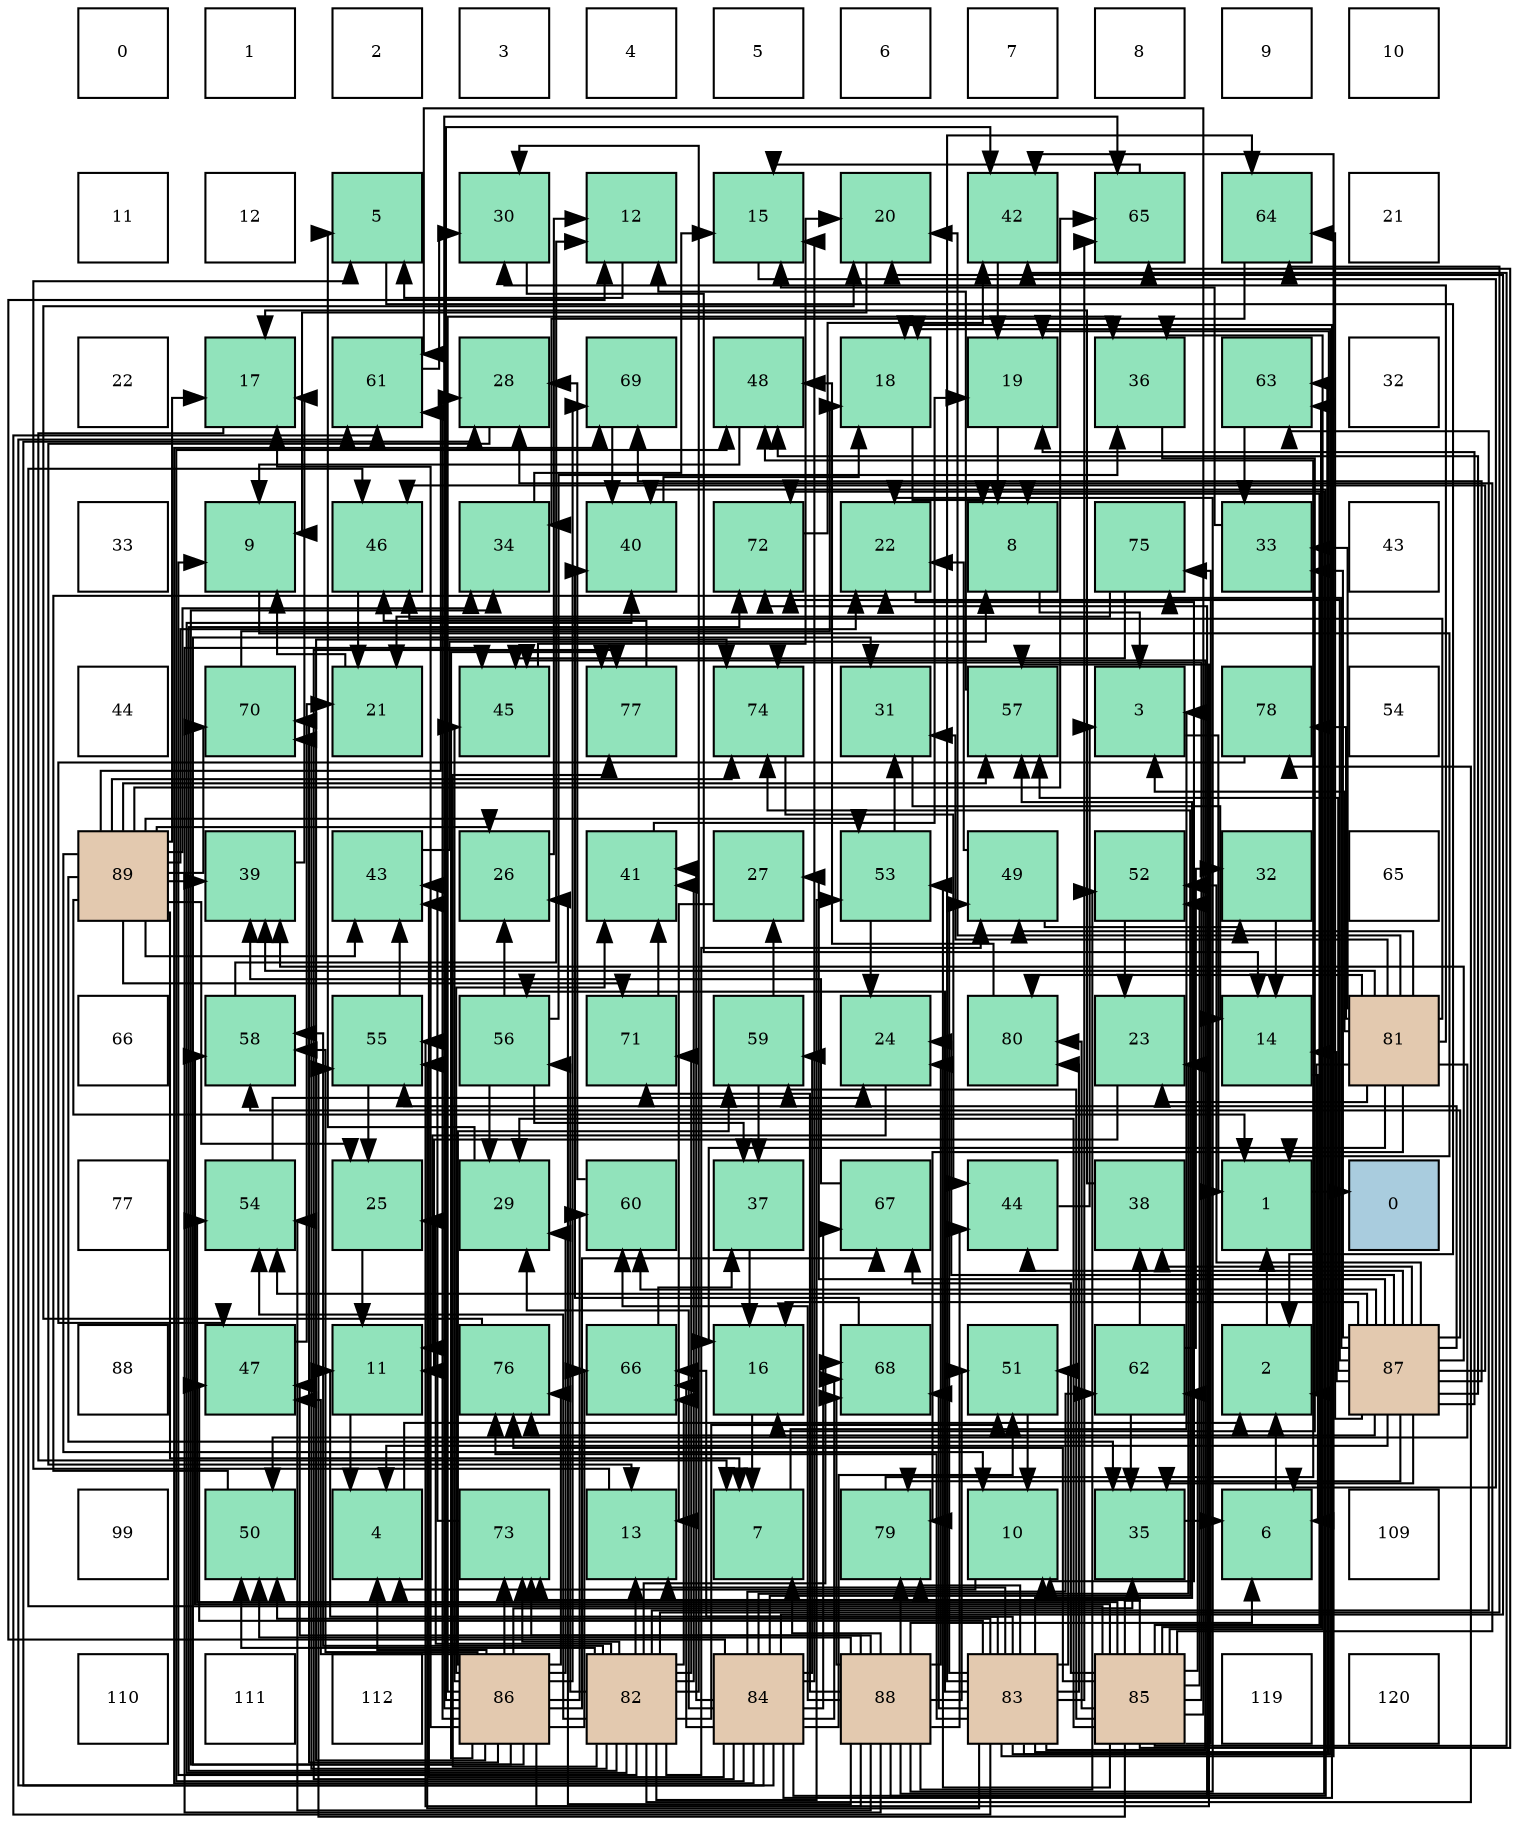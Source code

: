 digraph layout{
 rankdir=TB;
 splines=ortho;
 node [style=filled shape=square fixedsize=true width=0.6];
0[label="0", fontsize=8, fillcolor="#ffffff"];
1[label="1", fontsize=8, fillcolor="#ffffff"];
2[label="2", fontsize=8, fillcolor="#ffffff"];
3[label="3", fontsize=8, fillcolor="#ffffff"];
4[label="4", fontsize=8, fillcolor="#ffffff"];
5[label="5", fontsize=8, fillcolor="#ffffff"];
6[label="6", fontsize=8, fillcolor="#ffffff"];
7[label="7", fontsize=8, fillcolor="#ffffff"];
8[label="8", fontsize=8, fillcolor="#ffffff"];
9[label="9", fontsize=8, fillcolor="#ffffff"];
10[label="10", fontsize=8, fillcolor="#ffffff"];
11[label="11", fontsize=8, fillcolor="#ffffff"];
12[label="12", fontsize=8, fillcolor="#ffffff"];
13[label="5", fontsize=8, fillcolor="#91e3bb"];
14[label="30", fontsize=8, fillcolor="#91e3bb"];
15[label="12", fontsize=8, fillcolor="#91e3bb"];
16[label="15", fontsize=8, fillcolor="#91e3bb"];
17[label="20", fontsize=8, fillcolor="#91e3bb"];
18[label="42", fontsize=8, fillcolor="#91e3bb"];
19[label="65", fontsize=8, fillcolor="#91e3bb"];
20[label="64", fontsize=8, fillcolor="#91e3bb"];
21[label="21", fontsize=8, fillcolor="#ffffff"];
22[label="22", fontsize=8, fillcolor="#ffffff"];
23[label="17", fontsize=8, fillcolor="#91e3bb"];
24[label="61", fontsize=8, fillcolor="#91e3bb"];
25[label="28", fontsize=8, fillcolor="#91e3bb"];
26[label="69", fontsize=8, fillcolor="#91e3bb"];
27[label="48", fontsize=8, fillcolor="#91e3bb"];
28[label="18", fontsize=8, fillcolor="#91e3bb"];
29[label="19", fontsize=8, fillcolor="#91e3bb"];
30[label="36", fontsize=8, fillcolor="#91e3bb"];
31[label="63", fontsize=8, fillcolor="#91e3bb"];
32[label="32", fontsize=8, fillcolor="#ffffff"];
33[label="33", fontsize=8, fillcolor="#ffffff"];
34[label="9", fontsize=8, fillcolor="#91e3bb"];
35[label="46", fontsize=8, fillcolor="#91e3bb"];
36[label="34", fontsize=8, fillcolor="#91e3bb"];
37[label="40", fontsize=8, fillcolor="#91e3bb"];
38[label="72", fontsize=8, fillcolor="#91e3bb"];
39[label="22", fontsize=8, fillcolor="#91e3bb"];
40[label="8", fontsize=8, fillcolor="#91e3bb"];
41[label="75", fontsize=8, fillcolor="#91e3bb"];
42[label="33", fontsize=8, fillcolor="#91e3bb"];
43[label="43", fontsize=8, fillcolor="#ffffff"];
44[label="44", fontsize=8, fillcolor="#ffffff"];
45[label="70", fontsize=8, fillcolor="#91e3bb"];
46[label="21", fontsize=8, fillcolor="#91e3bb"];
47[label="45", fontsize=8, fillcolor="#91e3bb"];
48[label="77", fontsize=8, fillcolor="#91e3bb"];
49[label="74", fontsize=8, fillcolor="#91e3bb"];
50[label="31", fontsize=8, fillcolor="#91e3bb"];
51[label="57", fontsize=8, fillcolor="#91e3bb"];
52[label="3", fontsize=8, fillcolor="#91e3bb"];
53[label="78", fontsize=8, fillcolor="#91e3bb"];
54[label="54", fontsize=8, fillcolor="#ffffff"];
55[label="89", fontsize=8, fillcolor="#e3c9af"];
56[label="39", fontsize=8, fillcolor="#91e3bb"];
57[label="43", fontsize=8, fillcolor="#91e3bb"];
58[label="26", fontsize=8, fillcolor="#91e3bb"];
59[label="41", fontsize=8, fillcolor="#91e3bb"];
60[label="27", fontsize=8, fillcolor="#91e3bb"];
61[label="53", fontsize=8, fillcolor="#91e3bb"];
62[label="49", fontsize=8, fillcolor="#91e3bb"];
63[label="52", fontsize=8, fillcolor="#91e3bb"];
64[label="32", fontsize=8, fillcolor="#91e3bb"];
65[label="65", fontsize=8, fillcolor="#ffffff"];
66[label="66", fontsize=8, fillcolor="#ffffff"];
67[label="58", fontsize=8, fillcolor="#91e3bb"];
68[label="55", fontsize=8, fillcolor="#91e3bb"];
69[label="56", fontsize=8, fillcolor="#91e3bb"];
70[label="71", fontsize=8, fillcolor="#91e3bb"];
71[label="59", fontsize=8, fillcolor="#91e3bb"];
72[label="24", fontsize=8, fillcolor="#91e3bb"];
73[label="80", fontsize=8, fillcolor="#91e3bb"];
74[label="23", fontsize=8, fillcolor="#91e3bb"];
75[label="14", fontsize=8, fillcolor="#91e3bb"];
76[label="81", fontsize=8, fillcolor="#e3c9af"];
77[label="77", fontsize=8, fillcolor="#ffffff"];
78[label="54", fontsize=8, fillcolor="#91e3bb"];
79[label="25", fontsize=8, fillcolor="#91e3bb"];
80[label="29", fontsize=8, fillcolor="#91e3bb"];
81[label="60", fontsize=8, fillcolor="#91e3bb"];
82[label="37", fontsize=8, fillcolor="#91e3bb"];
83[label="67", fontsize=8, fillcolor="#91e3bb"];
84[label="44", fontsize=8, fillcolor="#91e3bb"];
85[label="38", fontsize=8, fillcolor="#91e3bb"];
86[label="1", fontsize=8, fillcolor="#91e3bb"];
87[label="0", fontsize=8, fillcolor="#a9ccde"];
88[label="88", fontsize=8, fillcolor="#ffffff"];
89[label="47", fontsize=8, fillcolor="#91e3bb"];
90[label="11", fontsize=8, fillcolor="#91e3bb"];
91[label="76", fontsize=8, fillcolor="#91e3bb"];
92[label="66", fontsize=8, fillcolor="#91e3bb"];
93[label="16", fontsize=8, fillcolor="#91e3bb"];
94[label="68", fontsize=8, fillcolor="#91e3bb"];
95[label="51", fontsize=8, fillcolor="#91e3bb"];
96[label="62", fontsize=8, fillcolor="#91e3bb"];
97[label="2", fontsize=8, fillcolor="#91e3bb"];
98[label="87", fontsize=8, fillcolor="#e3c9af"];
99[label="99", fontsize=8, fillcolor="#ffffff"];
100[label="50", fontsize=8, fillcolor="#91e3bb"];
101[label="4", fontsize=8, fillcolor="#91e3bb"];
102[label="73", fontsize=8, fillcolor="#91e3bb"];
103[label="13", fontsize=8, fillcolor="#91e3bb"];
104[label="7", fontsize=8, fillcolor="#91e3bb"];
105[label="79", fontsize=8, fillcolor="#91e3bb"];
106[label="10", fontsize=8, fillcolor="#91e3bb"];
107[label="35", fontsize=8, fillcolor="#91e3bb"];
108[label="6", fontsize=8, fillcolor="#91e3bb"];
109[label="109", fontsize=8, fillcolor="#ffffff"];
110[label="110", fontsize=8, fillcolor="#ffffff"];
111[label="111", fontsize=8, fillcolor="#ffffff"];
112[label="112", fontsize=8, fillcolor="#ffffff"];
113[label="86", fontsize=8, fillcolor="#e3c9af"];
114[label="82", fontsize=8, fillcolor="#e3c9af"];
115[label="84", fontsize=8, fillcolor="#e3c9af"];
116[label="88", fontsize=8, fillcolor="#e3c9af"];
117[label="83", fontsize=8, fillcolor="#e3c9af"];
118[label="85", fontsize=8, fillcolor="#e3c9af"];
119[label="119", fontsize=8, fillcolor="#ffffff"];
120[label="120", fontsize=8, fillcolor="#ffffff"];
edge [constraint=false, style=vis];86 -> 87;
97 -> 86;
52 -> 86;
101 -> 97;
13 -> 97;
108 -> 97;
104 -> 52;
40 -> 52;
34 -> 86;
106 -> 101;
90 -> 101;
15 -> 13;
103 -> 13;
75 -> 108;
16 -> 108;
93 -> 104;
23 -> 104;
28 -> 40;
29 -> 40;
17 -> 34;
46 -> 34;
39 -> 106;
74 -> 90;
72 -> 90;
79 -> 90;
58 -> 15;
60 -> 103;
25 -> 103;
80 -> 13;
14 -> 75;
50 -> 75;
64 -> 75;
42 -> 16;
36 -> 16;
107 -> 108;
30 -> 93;
82 -> 93;
85 -> 23;
56 -> 23;
37 -> 28;
59 -> 29;
18 -> 29;
57 -> 40;
84 -> 52;
47 -> 17;
35 -> 46;
89 -> 46;
27 -> 34;
62 -> 39;
62 -> 64;
100 -> 39;
95 -> 106;
63 -> 74;
61 -> 72;
61 -> 50;
78 -> 72;
68 -> 79;
68 -> 57;
69 -> 58;
69 -> 80;
69 -> 30;
69 -> 82;
51 -> 15;
67 -> 15;
71 -> 60;
71 -> 82;
81 -> 25;
24 -> 14;
96 -> 64;
96 -> 107;
96 -> 85;
31 -> 42;
20 -> 36;
19 -> 16;
92 -> 82;
83 -> 56;
94 -> 37;
26 -> 37;
45 -> 28;
70 -> 59;
38 -> 18;
102 -> 57;
49 -> 84;
41 -> 46;
41 -> 47;
91 -> 17;
48 -> 35;
53 -> 89;
105 -> 27;
73 -> 27;
76 -> 97;
76 -> 52;
76 -> 93;
76 -> 17;
76 -> 74;
76 -> 14;
76 -> 50;
76 -> 42;
76 -> 56;
76 -> 35;
76 -> 62;
76 -> 100;
76 -> 53;
76 -> 105;
76 -> 73;
114 -> 34;
114 -> 103;
114 -> 79;
114 -> 14;
114 -> 37;
114 -> 59;
114 -> 62;
114 -> 100;
114 -> 95;
114 -> 61;
114 -> 78;
114 -> 69;
114 -> 67;
114 -> 31;
114 -> 20;
114 -> 92;
114 -> 94;
114 -> 45;
114 -> 70;
114 -> 38;
114 -> 102;
114 -> 48;
114 -> 53;
117 -> 90;
117 -> 103;
117 -> 28;
117 -> 29;
117 -> 18;
117 -> 47;
117 -> 89;
117 -> 62;
117 -> 100;
117 -> 95;
117 -> 68;
117 -> 69;
117 -> 51;
117 -> 24;
117 -> 31;
117 -> 20;
117 -> 19;
117 -> 92;
117 -> 94;
117 -> 91;
117 -> 105;
117 -> 73;
115 -> 15;
115 -> 16;
115 -> 28;
115 -> 17;
115 -> 74;
115 -> 25;
115 -> 80;
115 -> 59;
115 -> 57;
115 -> 27;
115 -> 95;
115 -> 71;
115 -> 24;
115 -> 96;
115 -> 92;
115 -> 83;
115 -> 94;
115 -> 26;
115 -> 38;
115 -> 49;
115 -> 48;
118 -> 40;
118 -> 106;
118 -> 25;
118 -> 80;
118 -> 30;
118 -> 18;
118 -> 35;
118 -> 63;
118 -> 61;
118 -> 78;
118 -> 68;
118 -> 67;
118 -> 71;
118 -> 24;
118 -> 96;
118 -> 31;
118 -> 19;
118 -> 83;
118 -> 102;
118 -> 49;
118 -> 41;
118 -> 91;
118 -> 73;
113 -> 101;
113 -> 23;
113 -> 80;
113 -> 50;
113 -> 36;
113 -> 107;
113 -> 30;
113 -> 59;
113 -> 18;
113 -> 47;
113 -> 89;
113 -> 51;
113 -> 67;
113 -> 71;
113 -> 81;
113 -> 24;
113 -> 19;
113 -> 92;
113 -> 83;
113 -> 26;
113 -> 45;
113 -> 102;
113 -> 49;
113 -> 91;
113 -> 48;
98 -> 101;
98 -> 75;
98 -> 93;
98 -> 29;
98 -> 72;
98 -> 60;
98 -> 42;
98 -> 107;
98 -> 85;
98 -> 56;
98 -> 84;
98 -> 35;
98 -> 27;
98 -> 63;
98 -> 78;
98 -> 68;
98 -> 51;
98 -> 67;
98 -> 81;
98 -> 20;
98 -> 26;
98 -> 38;
98 -> 41;
98 -> 91;
98 -> 105;
116 -> 108;
116 -> 104;
116 -> 39;
116 -> 72;
116 -> 58;
116 -> 37;
116 -> 84;
116 -> 47;
116 -> 89;
116 -> 100;
116 -> 95;
116 -> 63;
116 -> 78;
116 -> 68;
116 -> 81;
116 -> 94;
116 -> 70;
116 -> 38;
116 -> 102;
116 -> 105;
55 -> 86;
55 -> 104;
55 -> 106;
55 -> 23;
55 -> 39;
55 -> 79;
55 -> 58;
55 -> 25;
55 -> 36;
55 -> 107;
55 -> 56;
55 -> 57;
55 -> 61;
55 -> 51;
55 -> 19;
55 -> 45;
55 -> 70;
55 -> 49;
edge [constraint=true, style=invis];
0 -> 11 -> 22 -> 33 -> 44 -> 55 -> 66 -> 77 -> 88 -> 99 -> 110;
1 -> 12 -> 23 -> 34 -> 45 -> 56 -> 67 -> 78 -> 89 -> 100 -> 111;
2 -> 13 -> 24 -> 35 -> 46 -> 57 -> 68 -> 79 -> 90 -> 101 -> 112;
3 -> 14 -> 25 -> 36 -> 47 -> 58 -> 69 -> 80 -> 91 -> 102 -> 113;
4 -> 15 -> 26 -> 37 -> 48 -> 59 -> 70 -> 81 -> 92 -> 103 -> 114;
5 -> 16 -> 27 -> 38 -> 49 -> 60 -> 71 -> 82 -> 93 -> 104 -> 115;
6 -> 17 -> 28 -> 39 -> 50 -> 61 -> 72 -> 83 -> 94 -> 105 -> 116;
7 -> 18 -> 29 -> 40 -> 51 -> 62 -> 73 -> 84 -> 95 -> 106 -> 117;
8 -> 19 -> 30 -> 41 -> 52 -> 63 -> 74 -> 85 -> 96 -> 107 -> 118;
9 -> 20 -> 31 -> 42 -> 53 -> 64 -> 75 -> 86 -> 97 -> 108 -> 119;
10 -> 21 -> 32 -> 43 -> 54 -> 65 -> 76 -> 87 -> 98 -> 109 -> 120;
rank = same {0 -> 1 -> 2 -> 3 -> 4 -> 5 -> 6 -> 7 -> 8 -> 9 -> 10};
rank = same {11 -> 12 -> 13 -> 14 -> 15 -> 16 -> 17 -> 18 -> 19 -> 20 -> 21};
rank = same {22 -> 23 -> 24 -> 25 -> 26 -> 27 -> 28 -> 29 -> 30 -> 31 -> 32};
rank = same {33 -> 34 -> 35 -> 36 -> 37 -> 38 -> 39 -> 40 -> 41 -> 42 -> 43};
rank = same {44 -> 45 -> 46 -> 47 -> 48 -> 49 -> 50 -> 51 -> 52 -> 53 -> 54};
rank = same {55 -> 56 -> 57 -> 58 -> 59 -> 60 -> 61 -> 62 -> 63 -> 64 -> 65};
rank = same {66 -> 67 -> 68 -> 69 -> 70 -> 71 -> 72 -> 73 -> 74 -> 75 -> 76};
rank = same {77 -> 78 -> 79 -> 80 -> 81 -> 82 -> 83 -> 84 -> 85 -> 86 -> 87};
rank = same {88 -> 89 -> 90 -> 91 -> 92 -> 93 -> 94 -> 95 -> 96 -> 97 -> 98};
rank = same {99 -> 100 -> 101 -> 102 -> 103 -> 104 -> 105 -> 106 -> 107 -> 108 -> 109};
rank = same {110 -> 111 -> 112 -> 113 -> 114 -> 115 -> 116 -> 117 -> 118 -> 119 -> 120};
}